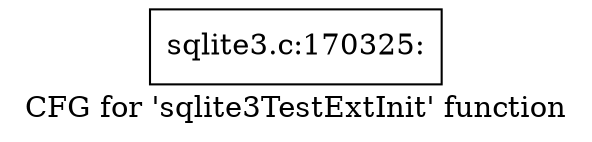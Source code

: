 digraph "CFG for 'sqlite3TestExtInit' function" {
	label="CFG for 'sqlite3TestExtInit' function";

	Node0x55c0f8c5bd70 [shape=record,label="{sqlite3.c:170325:}"];
}
